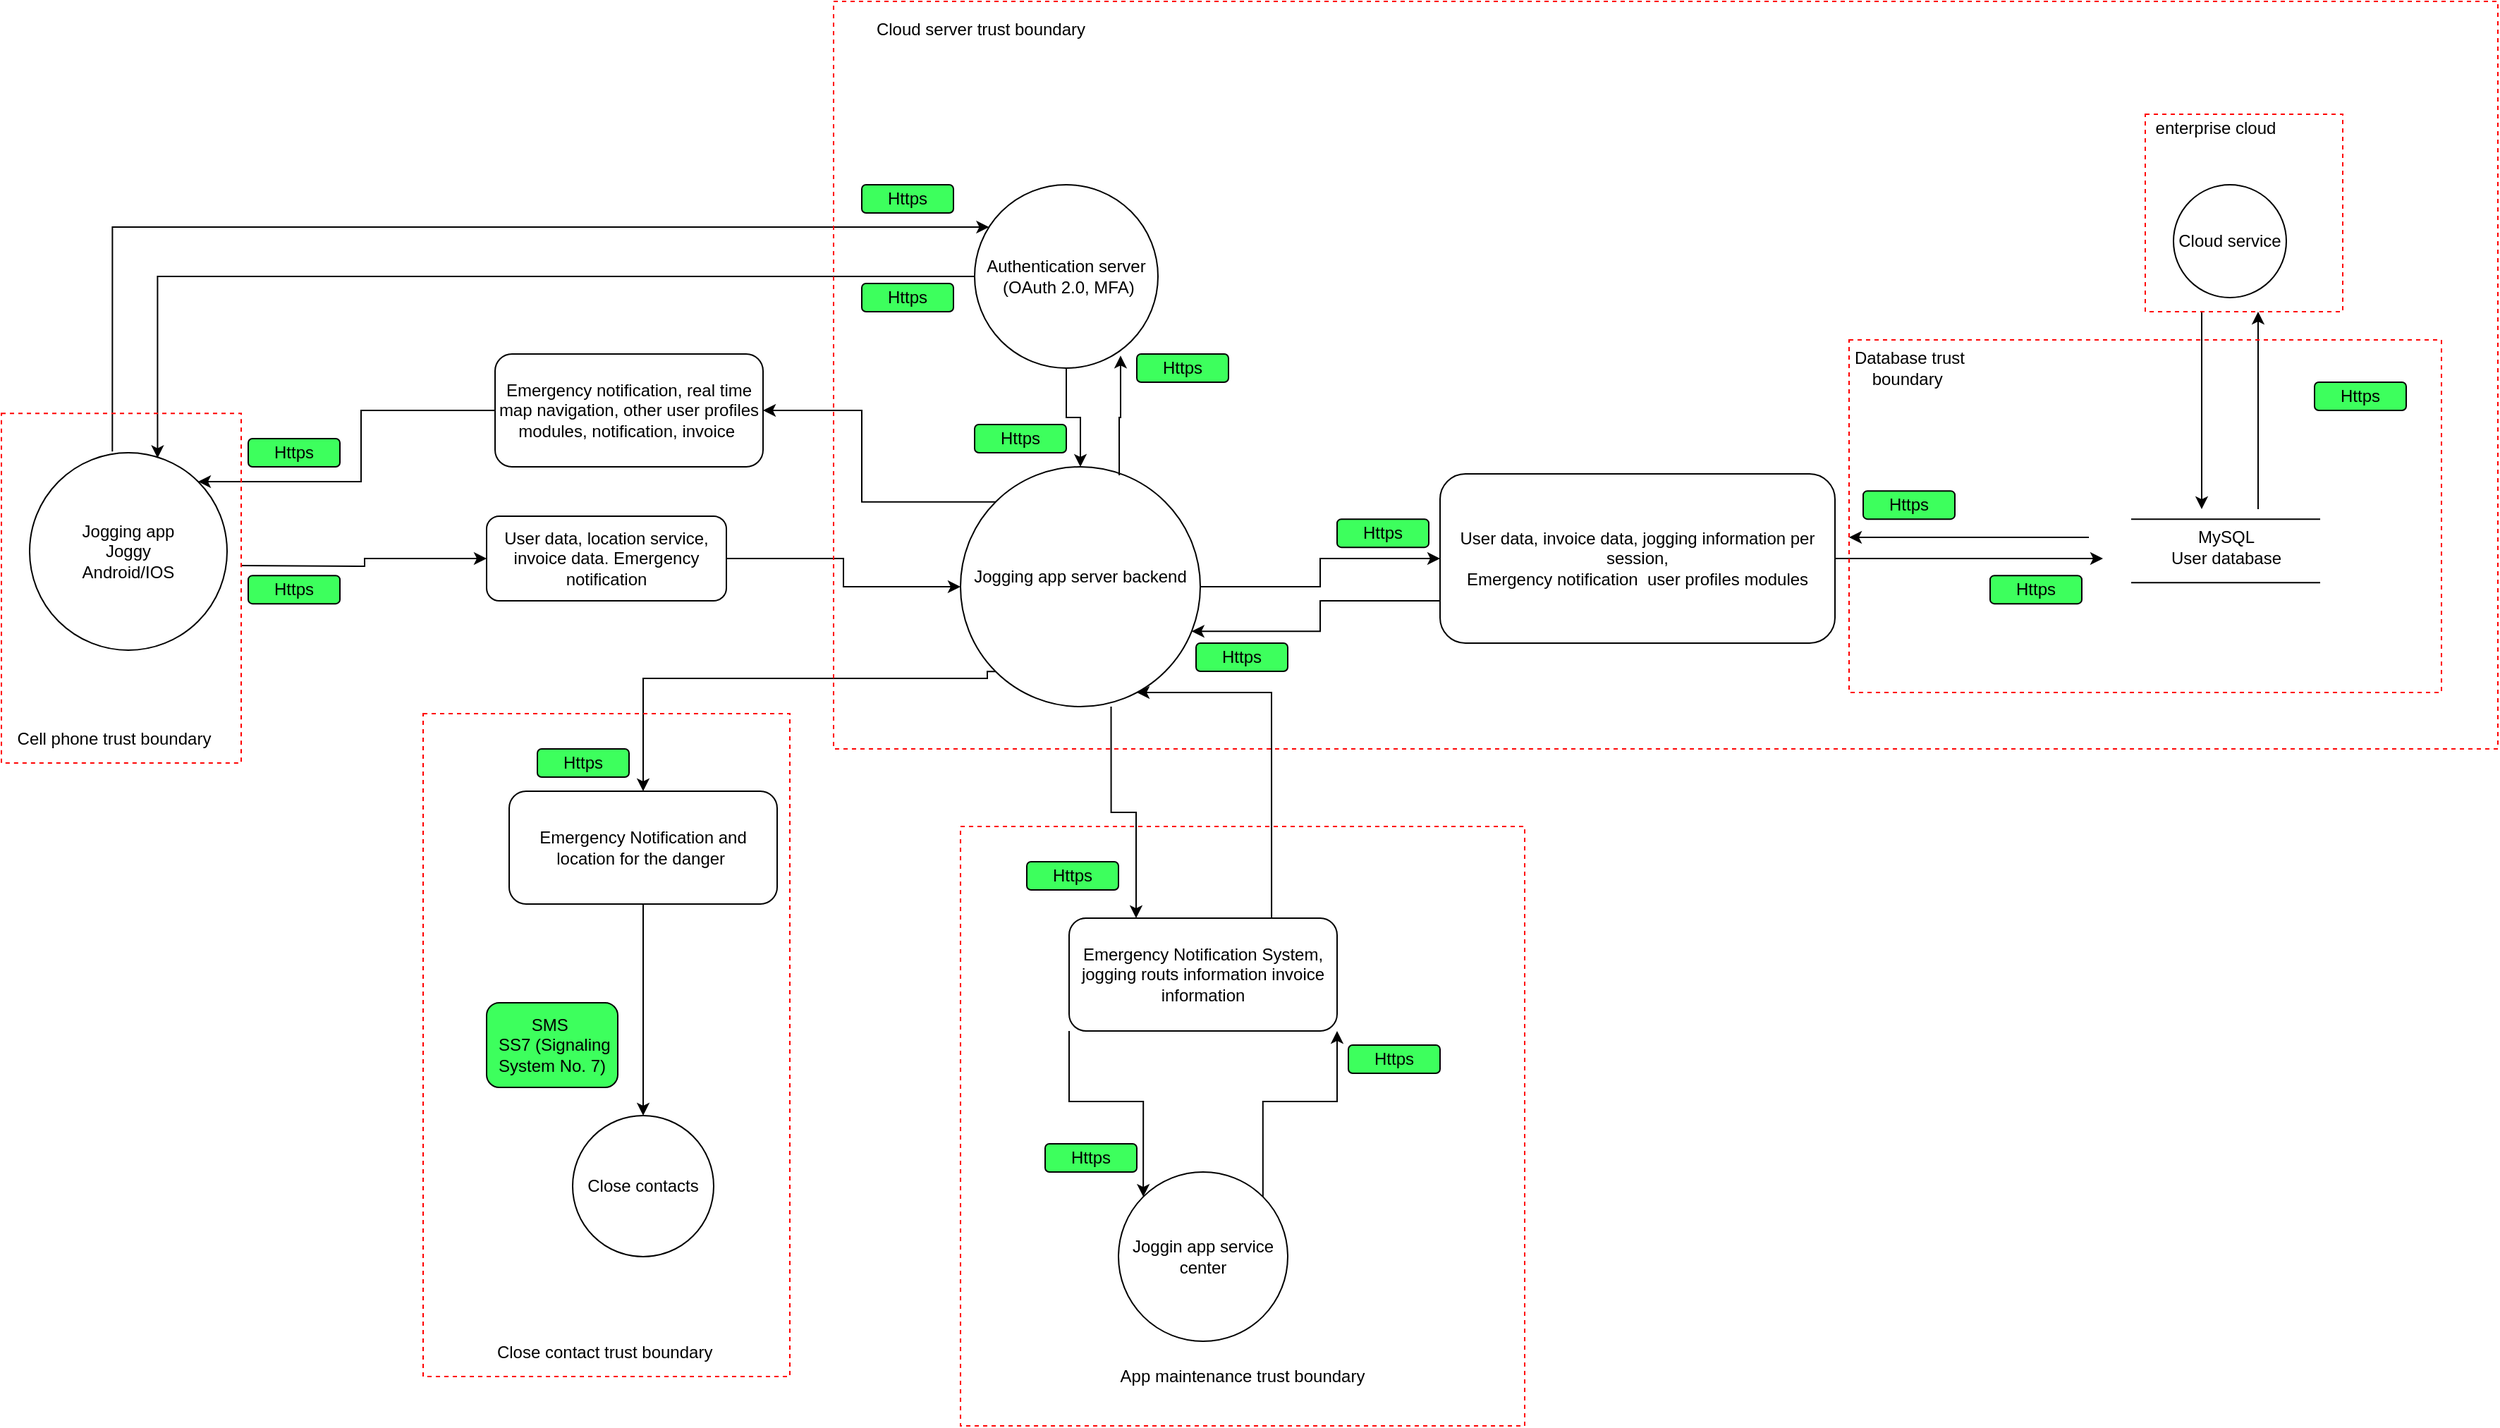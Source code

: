 <mxfile version="26.0.2">
  <diagram name="Page-1" id="0vHZpXSDEFMaFqVUi6E4">
    <mxGraphModel dx="1613" dy="1913" grid="1" gridSize="10" guides="1" tooltips="1" connect="1" arrows="1" fold="1" page="1" pageScale="1" pageWidth="827" pageHeight="1169" math="0" shadow="0">
      <root>
        <mxCell id="0" />
        <mxCell id="1" parent="0" />
        <mxCell id="3Mx3kTMHKag-bXKHGl6B-4" style="edgeStyle=orthogonalEdgeStyle;rounded=0;orthogonalLoop=1;jettySize=auto;html=1;entryX=0;entryY=0.5;entryDx=0;entryDy=0;" parent="1" target="3Mx3kTMHKag-bXKHGl6B-3" edge="1">
          <mxGeometry relative="1" as="geometry">
            <mxPoint x="240" y="340" as="sourcePoint" />
          </mxGeometry>
        </mxCell>
        <mxCell id="3Mx3kTMHKag-bXKHGl6B-1" value="Jogging app&lt;br&gt;Joggy&lt;br&gt;Android/IOS" style="ellipse;whiteSpace=wrap;html=1;aspect=fixed;" parent="1" vertex="1">
          <mxGeometry x="90" y="260" width="140" height="140" as="geometry" />
        </mxCell>
        <mxCell id="3Mx3kTMHKag-bXKHGl6B-22" style="edgeStyle=orthogonalEdgeStyle;rounded=0;orthogonalLoop=1;jettySize=auto;html=1;" parent="1" source="3Mx3kTMHKag-bXKHGl6B-2" target="3Mx3kTMHKag-bXKHGl6B-21" edge="1">
          <mxGeometry relative="1" as="geometry" />
        </mxCell>
        <mxCell id="3Mx3kTMHKag-bXKHGl6B-48" style="edgeStyle=orthogonalEdgeStyle;rounded=0;orthogonalLoop=1;jettySize=auto;html=1;exitX=0;exitY=1;exitDx=0;exitDy=0;entryX=0.5;entryY=0;entryDx=0;entryDy=0;" parent="1" source="3Mx3kTMHKag-bXKHGl6B-2" target="3Mx3kTMHKag-bXKHGl6B-45" edge="1">
          <mxGeometry relative="1" as="geometry">
            <Array as="points">
              <mxPoint x="769" y="420" />
              <mxPoint x="525" y="420" />
            </Array>
          </mxGeometry>
        </mxCell>
        <mxCell id="3Mx3kTMHKag-bXKHGl6B-55" style="edgeStyle=orthogonalEdgeStyle;rounded=0;orthogonalLoop=1;jettySize=auto;html=1;exitX=0;exitY=0;exitDx=0;exitDy=0;entryX=1;entryY=0.5;entryDx=0;entryDy=0;" parent="1" source="3Mx3kTMHKag-bXKHGl6B-2" target="3Mx3kTMHKag-bXKHGl6B-6" edge="1">
          <mxGeometry relative="1" as="geometry" />
        </mxCell>
        <mxCell id="3Mx3kTMHKag-bXKHGl6B-2" value="Jogging app server backend&lt;div&gt;&lt;br&gt;&lt;/div&gt;" style="ellipse;whiteSpace=wrap;html=1;aspect=fixed;" parent="1" vertex="1">
          <mxGeometry x="750" y="270" width="170" height="170" as="geometry" />
        </mxCell>
        <mxCell id="3Mx3kTMHKag-bXKHGl6B-5" style="edgeStyle=orthogonalEdgeStyle;rounded=0;orthogonalLoop=1;jettySize=auto;html=1;entryX=0;entryY=0.5;entryDx=0;entryDy=0;" parent="1" source="3Mx3kTMHKag-bXKHGl6B-3" target="3Mx3kTMHKag-bXKHGl6B-2" edge="1">
          <mxGeometry relative="1" as="geometry">
            <mxPoint x="769" y="381" as="targetPoint" />
          </mxGeometry>
        </mxCell>
        <mxCell id="3Mx3kTMHKag-bXKHGl6B-3" value="User data, location service, invoice data. Emergency notification" style="rounded=1;whiteSpace=wrap;html=1;" parent="1" vertex="1">
          <mxGeometry x="414" y="305" width="170" height="60" as="geometry" />
        </mxCell>
        <mxCell id="3Mx3kTMHKag-bXKHGl6B-7" style="edgeStyle=orthogonalEdgeStyle;rounded=0;orthogonalLoop=1;jettySize=auto;html=1;entryX=1;entryY=0;entryDx=0;entryDy=0;" parent="1" source="3Mx3kTMHKag-bXKHGl6B-6" target="3Mx3kTMHKag-bXKHGl6B-1" edge="1">
          <mxGeometry relative="1" as="geometry" />
        </mxCell>
        <mxCell id="3Mx3kTMHKag-bXKHGl6B-6" value="Emergency notification, real time map navigation, other user profiles modules, notification, invoice&amp;nbsp;" style="rounded=1;whiteSpace=wrap;html=1;" parent="1" vertex="1">
          <mxGeometry x="420" y="190" width="190" height="80" as="geometry" />
        </mxCell>
        <mxCell id="3Mx3kTMHKag-bXKHGl6B-18" style="edgeStyle=orthogonalEdgeStyle;rounded=0;orthogonalLoop=1;jettySize=auto;html=1;exitX=1;exitY=0;exitDx=0;exitDy=0;entryX=1;entryY=1;entryDx=0;entryDy=0;" parent="1" source="3Mx3kTMHKag-bXKHGl6B-9" target="3Mx3kTMHKag-bXKHGl6B-14" edge="1">
          <mxGeometry relative="1" as="geometry" />
        </mxCell>
        <mxCell id="3Mx3kTMHKag-bXKHGl6B-9" value="Joggin app service center" style="ellipse;whiteSpace=wrap;html=1;aspect=fixed;" parent="1" vertex="1">
          <mxGeometry x="862" y="770" width="120" height="120" as="geometry" />
        </mxCell>
        <mxCell id="3Mx3kTMHKag-bXKHGl6B-17" style="edgeStyle=orthogonalEdgeStyle;rounded=0;orthogonalLoop=1;jettySize=auto;html=1;exitX=0;exitY=1;exitDx=0;exitDy=0;entryX=0;entryY=0;entryDx=0;entryDy=0;" parent="1" source="3Mx3kTMHKag-bXKHGl6B-14" target="3Mx3kTMHKag-bXKHGl6B-9" edge="1">
          <mxGeometry relative="1" as="geometry" />
        </mxCell>
        <mxCell id="3Mx3kTMHKag-bXKHGl6B-14" value="Emergency Notification System, jogging routs information invoice information" style="rounded=1;whiteSpace=wrap;html=1;" parent="1" vertex="1">
          <mxGeometry x="827" y="590" width="190" height="80" as="geometry" />
        </mxCell>
        <mxCell id="3Mx3kTMHKag-bXKHGl6B-19" style="edgeStyle=orthogonalEdgeStyle;rounded=0;orthogonalLoop=1;jettySize=auto;html=1;exitX=0.75;exitY=0;exitDx=0;exitDy=0;" parent="1" target="3Mx3kTMHKag-bXKHGl6B-2" edge="1">
          <mxGeometry relative="1" as="geometry">
            <mxPoint x="970.54" y="590" as="sourcePoint" />
            <mxPoint x="862.002" y="380.962" as="targetPoint" />
            <Array as="points">
              <mxPoint x="970" y="430" />
            </Array>
          </mxGeometry>
        </mxCell>
        <mxCell id="3Mx3kTMHKag-bXKHGl6B-20" style="edgeStyle=orthogonalEdgeStyle;rounded=0;orthogonalLoop=1;jettySize=auto;html=1;entryX=0.25;entryY=0;entryDx=0;entryDy=0;exitX=0.628;exitY=1;exitDx=0;exitDy=0;exitPerimeter=0;" parent="1" source="3Mx3kTMHKag-bXKHGl6B-2" target="3Mx3kTMHKag-bXKHGl6B-14" edge="1">
          <mxGeometry relative="1" as="geometry">
            <mxPoint x="860" y="420" as="sourcePoint" />
          </mxGeometry>
        </mxCell>
        <mxCell id="3Mx3kTMHKag-bXKHGl6B-34" style="edgeStyle=orthogonalEdgeStyle;rounded=0;orthogonalLoop=1;jettySize=auto;html=1;" parent="1" source="3Mx3kTMHKag-bXKHGl6B-21" edge="1">
          <mxGeometry relative="1" as="geometry">
            <mxPoint x="1560" y="335" as="targetPoint" />
          </mxGeometry>
        </mxCell>
        <mxCell id="3Mx3kTMHKag-bXKHGl6B-21" value="User data, invoice data, jogging information per session,&lt;br&gt;Emergency notification&amp;nbsp;&lt;span style=&quot;background-color: initial;&quot;&gt;&amp;nbsp;user profiles modules&lt;/span&gt;" style="rounded=1;whiteSpace=wrap;html=1;" parent="1" vertex="1">
          <mxGeometry x="1090" y="275" width="280" height="120" as="geometry" />
        </mxCell>
        <mxCell id="3Mx3kTMHKag-bXKHGl6B-24" style="edgeStyle=orthogonalEdgeStyle;rounded=0;orthogonalLoop=1;jettySize=auto;html=1;exitX=0;exitY=0.75;exitDx=0;exitDy=0;entryX=0.964;entryY=0.686;entryDx=0;entryDy=0;entryPerimeter=0;" parent="1" source="3Mx3kTMHKag-bXKHGl6B-21" target="3Mx3kTMHKag-bXKHGl6B-2" edge="1">
          <mxGeometry relative="1" as="geometry">
            <mxPoint x="890" y="345" as="sourcePoint" />
            <mxPoint x="1100" y="345" as="targetPoint" />
          </mxGeometry>
        </mxCell>
        <mxCell id="3Mx3kTMHKag-bXKHGl6B-29" style="edgeStyle=orthogonalEdgeStyle;rounded=0;orthogonalLoop=1;jettySize=auto;html=1;entryX=0.5;entryY=0;entryDx=0;entryDy=0;" parent="1" source="3Mx3kTMHKag-bXKHGl6B-25" target="3Mx3kTMHKag-bXKHGl6B-2" edge="1">
          <mxGeometry relative="1" as="geometry" />
        </mxCell>
        <mxCell id="3Mx3kTMHKag-bXKHGl6B-25" value="Authentication server&lt;div&gt;&amp;nbsp;(OAuth 2.0, MFA)&lt;/div&gt;" style="ellipse;whiteSpace=wrap;html=1;aspect=fixed;" parent="1" vertex="1">
          <mxGeometry x="760" y="70" width="130" height="130" as="geometry" />
        </mxCell>
        <mxCell id="3Mx3kTMHKag-bXKHGl6B-26" style="edgeStyle=orthogonalEdgeStyle;rounded=0;orthogonalLoop=1;jettySize=auto;html=1;entryX=0.648;entryY=0.027;entryDx=0;entryDy=0;entryPerimeter=0;" parent="1" source="3Mx3kTMHKag-bXKHGl6B-25" target="3Mx3kTMHKag-bXKHGl6B-1" edge="1">
          <mxGeometry relative="1" as="geometry" />
        </mxCell>
        <mxCell id="3Mx3kTMHKag-bXKHGl6B-28" style="edgeStyle=orthogonalEdgeStyle;rounded=0;orthogonalLoop=1;jettySize=auto;html=1;exitX=0.419;exitY=-0.006;exitDx=0;exitDy=0;exitPerimeter=0;" parent="1" source="3Mx3kTMHKag-bXKHGl6B-1" target="3Mx3kTMHKag-bXKHGl6B-25" edge="1">
          <mxGeometry relative="1" as="geometry">
            <mxPoint x="760" y="135" as="sourcePoint" />
            <mxPoint x="191" y="274" as="targetPoint" />
            <Array as="points">
              <mxPoint x="149" y="100" />
            </Array>
          </mxGeometry>
        </mxCell>
        <mxCell id="3Mx3kTMHKag-bXKHGl6B-30" style="edgeStyle=orthogonalEdgeStyle;rounded=0;orthogonalLoop=1;jettySize=auto;html=1;entryX=0.796;entryY=0.932;entryDx=0;entryDy=0;entryPerimeter=0;exitX=0.662;exitY=0.035;exitDx=0;exitDy=0;exitPerimeter=0;" parent="1" source="3Mx3kTMHKag-bXKHGl6B-2" target="3Mx3kTMHKag-bXKHGl6B-25" edge="1">
          <mxGeometry relative="1" as="geometry">
            <mxPoint x="840" y="195" as="sourcePoint" />
            <mxPoint x="840" y="275" as="targetPoint" />
          </mxGeometry>
        </mxCell>
        <mxCell id="3Mx3kTMHKag-bXKHGl6B-31" value="" style="endArrow=none;html=1;rounded=0;" parent="1" edge="1">
          <mxGeometry width="50" height="50" relative="1" as="geometry">
            <mxPoint x="1580" y="352.08" as="sourcePoint" />
            <mxPoint x="1714" y="352.08" as="targetPoint" />
          </mxGeometry>
        </mxCell>
        <mxCell id="3Mx3kTMHKag-bXKHGl6B-32" value="MySQL&lt;br&gt;User database" style="text;html=1;align=center;verticalAlign=middle;resizable=0;points=[];autosize=1;strokeColor=none;fillColor=none;" parent="1" vertex="1">
          <mxGeometry x="1597" y="307.08" width="100" height="40" as="geometry" />
        </mxCell>
        <mxCell id="3Mx3kTMHKag-bXKHGl6B-33" value="" style="endArrow=none;html=1;rounded=0;" parent="1" edge="1">
          <mxGeometry width="50" height="50" relative="1" as="geometry">
            <mxPoint x="1580" y="307.08" as="sourcePoint" />
            <mxPoint x="1714" y="307.08" as="targetPoint" />
          </mxGeometry>
        </mxCell>
        <mxCell id="3Mx3kTMHKag-bXKHGl6B-35" style="edgeStyle=orthogonalEdgeStyle;rounded=0;orthogonalLoop=1;jettySize=auto;html=1;" parent="1" edge="1">
          <mxGeometry relative="1" as="geometry">
            <mxPoint x="1380" y="320" as="targetPoint" />
            <mxPoint x="1550" y="320" as="sourcePoint" />
          </mxGeometry>
        </mxCell>
        <mxCell id="3Mx3kTMHKag-bXKHGl6B-36" value="Cloud service" style="ellipse;whiteSpace=wrap;html=1;aspect=fixed;" parent="1" vertex="1">
          <mxGeometry x="1610" y="70" width="80" height="80" as="geometry" />
        </mxCell>
        <mxCell id="3Mx3kTMHKag-bXKHGl6B-37" value="" style="endArrow=classic;html=1;rounded=0;entryX=0.5;entryY=1;entryDx=0;entryDy=0;" parent="1" edge="1">
          <mxGeometry width="50" height="50" relative="1" as="geometry">
            <mxPoint x="1670" y="300" as="sourcePoint" />
            <mxPoint x="1670" y="160" as="targetPoint" />
          </mxGeometry>
        </mxCell>
        <mxCell id="3Mx3kTMHKag-bXKHGl6B-39" value="Close contacts" style="ellipse;whiteSpace=wrap;html=1;aspect=fixed;" parent="1" vertex="1">
          <mxGeometry x="475" y="730" width="100" height="100" as="geometry" />
        </mxCell>
        <mxCell id="3Mx3kTMHKag-bXKHGl6B-47" style="edgeStyle=orthogonalEdgeStyle;rounded=0;orthogonalLoop=1;jettySize=auto;html=1;" parent="1" source="3Mx3kTMHKag-bXKHGl6B-45" target="3Mx3kTMHKag-bXKHGl6B-39" edge="1">
          <mxGeometry relative="1" as="geometry" />
        </mxCell>
        <mxCell id="3Mx3kTMHKag-bXKHGl6B-45" value="Emergency Notification and location for the danger&amp;nbsp;" style="rounded=1;whiteSpace=wrap;html=1;" parent="1" vertex="1">
          <mxGeometry x="430" y="500" width="190" height="80" as="geometry" />
        </mxCell>
        <mxCell id="3Mx3kTMHKag-bXKHGl6B-51" value="Https" style="rounded=1;whiteSpace=wrap;html=1;fillColor=#3DFF5D;" parent="1" vertex="1">
          <mxGeometry x="680" y="70" width="65" height="20" as="geometry" />
        </mxCell>
        <mxCell id="3Mx3kTMHKag-bXKHGl6B-52" value="Https" style="rounded=1;whiteSpace=wrap;html=1;fillColor=#3DFF5D;" parent="1" vertex="1">
          <mxGeometry x="680" y="140" width="65" height="20" as="geometry" />
        </mxCell>
        <mxCell id="3Mx3kTMHKag-bXKHGl6B-53" value="Https" style="rounded=1;whiteSpace=wrap;html=1;fillColor=#3DFF5D;" parent="1" vertex="1">
          <mxGeometry x="245" y="250" width="65" height="20" as="geometry" />
        </mxCell>
        <mxCell id="3Mx3kTMHKag-bXKHGl6B-54" value="Https" style="rounded=1;whiteSpace=wrap;html=1;fillColor=#3DFF5D;" parent="1" vertex="1">
          <mxGeometry x="245" y="347.08" width="65" height="20" as="geometry" />
        </mxCell>
        <mxCell id="3Mx3kTMHKag-bXKHGl6B-56" value="Https" style="rounded=1;whiteSpace=wrap;html=1;fillColor=#3DFF5D;" parent="1" vertex="1">
          <mxGeometry x="797" y="550" width="65" height="20" as="geometry" />
        </mxCell>
        <mxCell id="3Mx3kTMHKag-bXKHGl6B-58" value="Https" style="rounded=1;whiteSpace=wrap;html=1;fillColor=#3DFF5D;" parent="1" vertex="1">
          <mxGeometry x="917" y="395" width="65" height="20" as="geometry" />
        </mxCell>
        <mxCell id="3Mx3kTMHKag-bXKHGl6B-59" value="Https" style="rounded=1;whiteSpace=wrap;html=1;fillColor=#3DFF5D;" parent="1" vertex="1">
          <mxGeometry x="1017" y="307.08" width="65" height="20" as="geometry" />
        </mxCell>
        <mxCell id="3Mx3kTMHKag-bXKHGl6B-60" value="Https" style="rounded=1;whiteSpace=wrap;html=1;fillColor=#3DFF5D;" parent="1" vertex="1">
          <mxGeometry x="810" y="750" width="65" height="20" as="geometry" />
        </mxCell>
        <mxCell id="3Mx3kTMHKag-bXKHGl6B-61" value="Https" style="rounded=1;whiteSpace=wrap;html=1;fillColor=#3DFF5D;" parent="1" vertex="1">
          <mxGeometry x="1025" y="680" width="65" height="20" as="geometry" />
        </mxCell>
        <mxCell id="3Mx3kTMHKag-bXKHGl6B-63" value="Https" style="rounded=1;whiteSpace=wrap;html=1;fillColor=#3DFF5D;" parent="1" vertex="1">
          <mxGeometry x="450" y="470" width="65" height="20" as="geometry" />
        </mxCell>
        <mxCell id="3Mx3kTMHKag-bXKHGl6B-64" value="SMS&amp;nbsp;&lt;br&gt;&amp;nbsp;SS7 (Signaling System No. 7)" style="rounded=1;whiteSpace=wrap;html=1;fillColor=#3DFF5D;" parent="1" vertex="1">
          <mxGeometry x="414" y="650" width="93" height="60" as="geometry" />
        </mxCell>
        <mxCell id="3Mx3kTMHKag-bXKHGl6B-65" value="Https" style="rounded=1;whiteSpace=wrap;html=1;fillColor=#3DFF5D;" parent="1" vertex="1">
          <mxGeometry x="760" y="240" width="65" height="20" as="geometry" />
        </mxCell>
        <mxCell id="3Mx3kTMHKag-bXKHGl6B-66" value="Https" style="rounded=1;whiteSpace=wrap;html=1;fillColor=#3DFF5D;" parent="1" vertex="1">
          <mxGeometry x="875" y="190" width="65" height="20" as="geometry" />
        </mxCell>
        <mxCell id="3Mx3kTMHKag-bXKHGl6B-67" value="Https" style="rounded=1;whiteSpace=wrap;html=1;fillColor=#3DFF5D;" parent="1" vertex="1">
          <mxGeometry x="1710" y="210" width="65" height="20" as="geometry" />
        </mxCell>
        <mxCell id="3Mx3kTMHKag-bXKHGl6B-69" value="Https" style="rounded=1;whiteSpace=wrap;html=1;fillColor=#3DFF5D;" parent="1" vertex="1">
          <mxGeometry x="1390" y="287.08" width="65" height="20" as="geometry" />
        </mxCell>
        <mxCell id="3Mx3kTMHKag-bXKHGl6B-70" value="Https" style="rounded=1;whiteSpace=wrap;html=1;fillColor=#3DFF5D;" parent="1" vertex="1">
          <mxGeometry x="1480" y="347.08" width="65" height="20" as="geometry" />
        </mxCell>
        <mxCell id="3Mx3kTMHKag-bXKHGl6B-75" value="" style="endArrow=classic;html=1;rounded=0;" parent="1" edge="1">
          <mxGeometry width="50" height="50" relative="1" as="geometry">
            <mxPoint x="1630" y="160" as="sourcePoint" />
            <mxPoint x="1630" y="300" as="targetPoint" />
          </mxGeometry>
        </mxCell>
        <mxCell id="zNmBgSaeX_RNWdWd5nTt-9" value="" style="shape=rectangle;strokeColor=red;dashed=1;dashPattern=3 3;fillColor=none;html=1;" vertex="1" parent="1">
          <mxGeometry x="1590" y="20" width="140" height="140" as="geometry" />
        </mxCell>
        <mxCell id="zNmBgSaeX_RNWdWd5nTt-10" value="" style="shape=rectangle;strokeColor=red;dashed=1;dashPattern=3 3;fillColor=none;html=1;" vertex="1" parent="1">
          <mxGeometry x="1380" y="180" width="420" height="250" as="geometry" />
        </mxCell>
        <mxCell id="zNmBgSaeX_RNWdWd5nTt-11" value="" style="shape=rectangle;strokeColor=red;dashed=1;dashPattern=3 3;fillColor=none;html=1;" vertex="1" parent="1">
          <mxGeometry x="660" y="-60" width="1180" height="530" as="geometry" />
        </mxCell>
        <mxCell id="zNmBgSaeX_RNWdWd5nTt-12" value="" style="shape=rectangle;strokeColor=red;dashed=1;dashPattern=3 3;fillColor=none;html=1;" vertex="1" parent="1">
          <mxGeometry x="750" y="525" width="400" height="425" as="geometry" />
        </mxCell>
        <mxCell id="zNmBgSaeX_RNWdWd5nTt-13" value="" style="shape=rectangle;strokeColor=red;dashed=1;dashPattern=3 3;fillColor=none;html=1;" vertex="1" parent="1">
          <mxGeometry x="369" y="445" width="260" height="470" as="geometry" />
        </mxCell>
        <mxCell id="zNmBgSaeX_RNWdWd5nTt-17" value="" style="shape=rectangle;strokeColor=red;dashed=1;dashPattern=3 3;fillColor=none;html=1;" vertex="1" parent="1">
          <mxGeometry x="70" y="232.08" width="170" height="247.92" as="geometry" />
        </mxCell>
        <mxCell id="zNmBgSaeX_RNWdWd5nTt-23" value="&lt;div&gt;&lt;br/&gt;&lt;/div&gt;" style="text;html=1;align=center;verticalAlign=middle;whiteSpace=wrap;rounded=0;" vertex="1" parent="1">
          <mxGeometry x="1040" y="890" width="100" height="30" as="geometry" />
        </mxCell>
        <mxCell id="zNmBgSaeX_RNWdWd5nTt-26" value="Database trust boundary&amp;nbsp;" style="text;html=1;align=center;verticalAlign=middle;whiteSpace=wrap;rounded=0;" vertex="1" parent="1">
          <mxGeometry x="1357.5" y="182.5" width="130" height="35" as="geometry" />
        </mxCell>
        <mxCell id="zNmBgSaeX_RNWdWd5nTt-27" value="enterprise cloud" style="text;html=1;align=center;verticalAlign=middle;whiteSpace=wrap;rounded=0;" vertex="1" parent="1">
          <mxGeometry x="1590" y="20" width="100" height="20" as="geometry" />
        </mxCell>
        <mxCell id="zNmBgSaeX_RNWdWd5nTt-28" value="Cloud server trust boundary" style="text;html=1;align=center;verticalAlign=middle;whiteSpace=wrap;rounded=0;" vertex="1" parent="1">
          <mxGeometry x="660" y="-60" width="209" height="40" as="geometry" />
        </mxCell>
        <mxCell id="zNmBgSaeX_RNWdWd5nTt-29" value="App maintenance trust boundary" style="text;html=1;align=center;verticalAlign=middle;whiteSpace=wrap;rounded=0;" vertex="1" parent="1">
          <mxGeometry x="750" y="900" width="400" height="30" as="geometry" />
        </mxCell>
        <mxCell id="zNmBgSaeX_RNWdWd5nTt-30" value="Cell phone trust boundary" style="text;html=1;align=center;verticalAlign=middle;whiteSpace=wrap;rounded=0;" vertex="1" parent="1">
          <mxGeometry x="80" y="445" width="140" height="35" as="geometry" />
        </mxCell>
        <mxCell id="zNmBgSaeX_RNWdWd5nTt-32" value="Close contact trust boundary&amp;nbsp;" style="text;html=1;align=center;verticalAlign=middle;whiteSpace=wrap;rounded=0;" vertex="1" parent="1">
          <mxGeometry x="369" y="880" width="261" height="35" as="geometry" />
        </mxCell>
      </root>
    </mxGraphModel>
  </diagram>
</mxfile>
